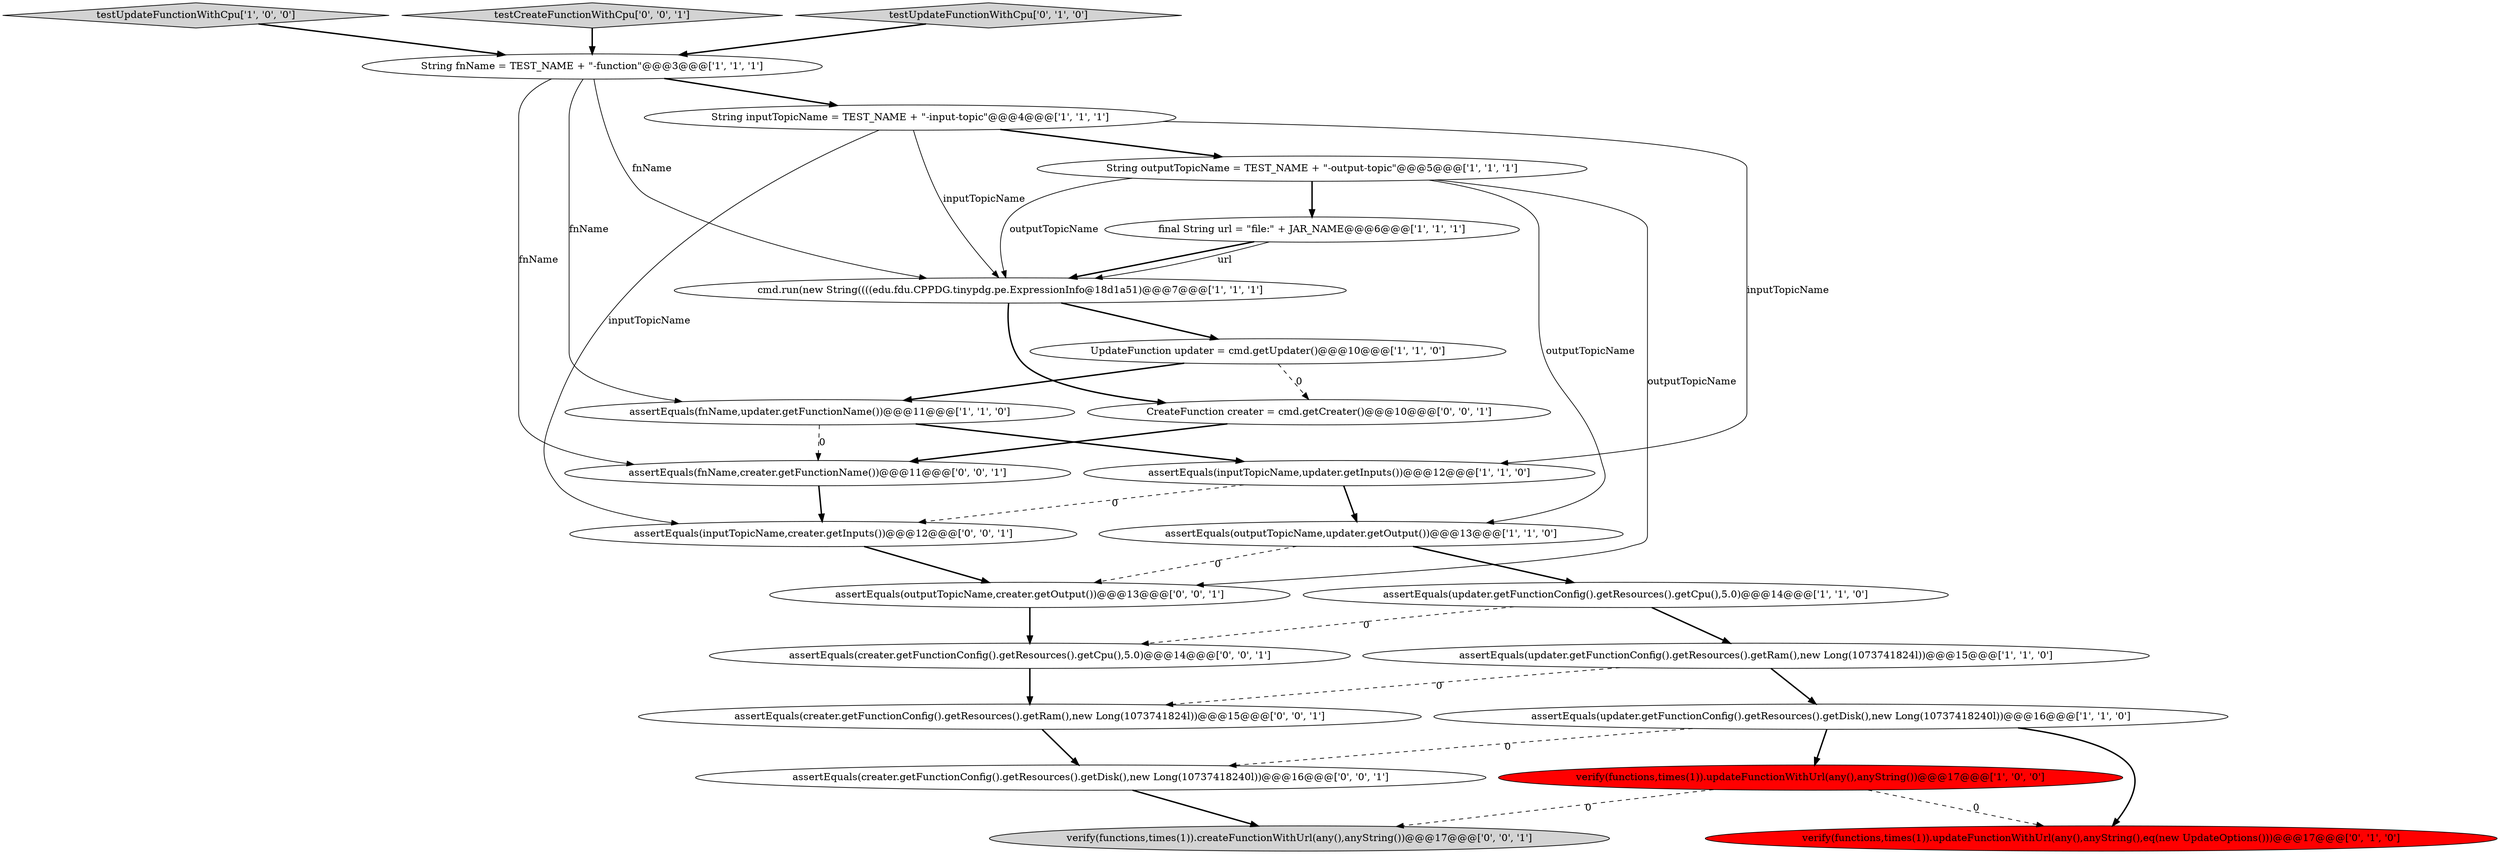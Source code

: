 digraph {
14 [style = filled, label = "verify(functions,times(1)).updateFunctionWithUrl(any(),anyString(),eq(new UpdateOptions()))@@@17@@@['0', '1', '0']", fillcolor = red, shape = ellipse image = "AAA1AAABBB2BBB"];
20 [style = filled, label = "assertEquals(outputTopicName,creater.getOutput())@@@13@@@['0', '0', '1']", fillcolor = white, shape = ellipse image = "AAA0AAABBB3BBB"];
21 [style = filled, label = "verify(functions,times(1)).createFunctionWithUrl(any(),anyString())@@@17@@@['0', '0', '1']", fillcolor = lightgray, shape = ellipse image = "AAA0AAABBB3BBB"];
18 [style = filled, label = "assertEquals(creater.getFunctionConfig().getResources().getRam(),new Long(1073741824l))@@@15@@@['0', '0', '1']", fillcolor = white, shape = ellipse image = "AAA0AAABBB3BBB"];
2 [style = filled, label = "assertEquals(outputTopicName,updater.getOutput())@@@13@@@['1', '1', '0']", fillcolor = white, shape = ellipse image = "AAA0AAABBB1BBB"];
19 [style = filled, label = "CreateFunction creater = cmd.getCreater()@@@10@@@['0', '0', '1']", fillcolor = white, shape = ellipse image = "AAA0AAABBB3BBB"];
24 [style = filled, label = "assertEquals(inputTopicName,creater.getInputs())@@@12@@@['0', '0', '1']", fillcolor = white, shape = ellipse image = "AAA0AAABBB3BBB"];
1 [style = filled, label = "String fnName = TEST_NAME + \"-function\"@@@3@@@['1', '1', '1']", fillcolor = white, shape = ellipse image = "AAA0AAABBB1BBB"];
22 [style = filled, label = "assertEquals(creater.getFunctionConfig().getResources().getDisk(),new Long(10737418240l))@@@16@@@['0', '0', '1']", fillcolor = white, shape = ellipse image = "AAA0AAABBB3BBB"];
16 [style = filled, label = "assertEquals(fnName,creater.getFunctionName())@@@11@@@['0', '0', '1']", fillcolor = white, shape = ellipse image = "AAA0AAABBB3BBB"];
10 [style = filled, label = "cmd.run(new String((((edu.fdu.CPPDG.tinypdg.pe.ExpressionInfo@18d1a51)@@@7@@@['1', '1', '1']", fillcolor = white, shape = ellipse image = "AAA0AAABBB1BBB"];
4 [style = filled, label = "assertEquals(updater.getFunctionConfig().getResources().getDisk(),new Long(10737418240l))@@@16@@@['1', '1', '0']", fillcolor = white, shape = ellipse image = "AAA0AAABBB1BBB"];
8 [style = filled, label = "UpdateFunction updater = cmd.getUpdater()@@@10@@@['1', '1', '0']", fillcolor = white, shape = ellipse image = "AAA0AAABBB1BBB"];
13 [style = filled, label = "final String url = \"file:\" + JAR_NAME@@@6@@@['1', '1', '1']", fillcolor = white, shape = ellipse image = "AAA0AAABBB1BBB"];
6 [style = filled, label = "assertEquals(fnName,updater.getFunctionName())@@@11@@@['1', '1', '0']", fillcolor = white, shape = ellipse image = "AAA0AAABBB1BBB"];
9 [style = filled, label = "verify(functions,times(1)).updateFunctionWithUrl(any(),anyString())@@@17@@@['1', '0', '0']", fillcolor = red, shape = ellipse image = "AAA1AAABBB1BBB"];
0 [style = filled, label = "testUpdateFunctionWithCpu['1', '0', '0']", fillcolor = lightgray, shape = diamond image = "AAA0AAABBB1BBB"];
23 [style = filled, label = "testCreateFunctionWithCpu['0', '0', '1']", fillcolor = lightgray, shape = diamond image = "AAA0AAABBB3BBB"];
15 [style = filled, label = "testUpdateFunctionWithCpu['0', '1', '0']", fillcolor = lightgray, shape = diamond image = "AAA0AAABBB2BBB"];
7 [style = filled, label = "assertEquals(inputTopicName,updater.getInputs())@@@12@@@['1', '1', '0']", fillcolor = white, shape = ellipse image = "AAA0AAABBB1BBB"];
11 [style = filled, label = "assertEquals(updater.getFunctionConfig().getResources().getCpu(),5.0)@@@14@@@['1', '1', '0']", fillcolor = white, shape = ellipse image = "AAA0AAABBB1BBB"];
3 [style = filled, label = "assertEquals(updater.getFunctionConfig().getResources().getRam(),new Long(1073741824l))@@@15@@@['1', '1', '0']", fillcolor = white, shape = ellipse image = "AAA0AAABBB1BBB"];
17 [style = filled, label = "assertEquals(creater.getFunctionConfig().getResources().getCpu(),5.0)@@@14@@@['0', '0', '1']", fillcolor = white, shape = ellipse image = "AAA0AAABBB3BBB"];
5 [style = filled, label = "String inputTopicName = TEST_NAME + \"-input-topic\"@@@4@@@['1', '1', '1']", fillcolor = white, shape = ellipse image = "AAA0AAABBB1BBB"];
12 [style = filled, label = "String outputTopicName = TEST_NAME + \"-output-topic\"@@@5@@@['1', '1', '1']", fillcolor = white, shape = ellipse image = "AAA0AAABBB1BBB"];
1->5 [style = bold, label=""];
12->2 [style = solid, label="outputTopicName"];
13->10 [style = bold, label=""];
4->9 [style = bold, label=""];
5->10 [style = solid, label="inputTopicName"];
8->19 [style = dashed, label="0"];
4->14 [style = bold, label=""];
20->17 [style = bold, label=""];
2->20 [style = dashed, label="0"];
5->7 [style = solid, label="inputTopicName"];
1->6 [style = solid, label="fnName"];
16->24 [style = bold, label=""];
10->19 [style = bold, label=""];
3->18 [style = dashed, label="0"];
22->21 [style = bold, label=""];
8->6 [style = bold, label=""];
11->17 [style = dashed, label="0"];
4->22 [style = dashed, label="0"];
12->20 [style = solid, label="outputTopicName"];
3->4 [style = bold, label=""];
19->16 [style = bold, label=""];
24->20 [style = bold, label=""];
12->13 [style = bold, label=""];
6->16 [style = dashed, label="0"];
18->22 [style = bold, label=""];
13->10 [style = solid, label="url"];
9->14 [style = dashed, label="0"];
10->8 [style = bold, label=""];
5->12 [style = bold, label=""];
11->3 [style = bold, label=""];
7->24 [style = dashed, label="0"];
9->21 [style = dashed, label="0"];
7->2 [style = bold, label=""];
0->1 [style = bold, label=""];
23->1 [style = bold, label=""];
1->16 [style = solid, label="fnName"];
1->10 [style = solid, label="fnName"];
6->7 [style = bold, label=""];
12->10 [style = solid, label="outputTopicName"];
5->24 [style = solid, label="inputTopicName"];
2->11 [style = bold, label=""];
17->18 [style = bold, label=""];
15->1 [style = bold, label=""];
}
